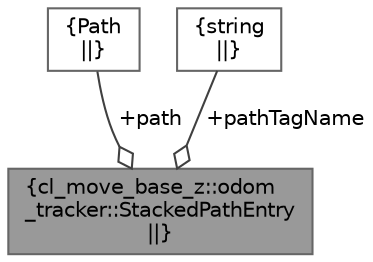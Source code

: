 digraph "cl_move_base_z::odom_tracker::StackedPathEntry"
{
 // LATEX_PDF_SIZE
  bgcolor="transparent";
  edge [fontname=Helvetica,fontsize=10,labelfontname=Helvetica,labelfontsize=10];
  node [fontname=Helvetica,fontsize=10,shape=box,height=0.2,width=0.4];
  Node1 [label="{cl_move_base_z::odom\l_tracker::StackedPathEntry\n||}",height=0.2,width=0.4,color="gray40", fillcolor="grey60", style="filled", fontcolor="black",tooltip=" "];
  Node2 -> Node1 [color="grey25",style="solid",label=" +path" ,arrowhead="odiamond"];
  Node2 [label="{Path\n||}",height=0.2,width=0.4,color="gray40", fillcolor="white", style="filled",tooltip=" "];
  Node3 -> Node1 [color="grey25",style="solid",label=" +pathTagName" ,arrowhead="odiamond"];
  Node3 [label="{string\n||}",height=0.2,width=0.4,color="gray40", fillcolor="white", style="filled",tooltip=" "];
}
